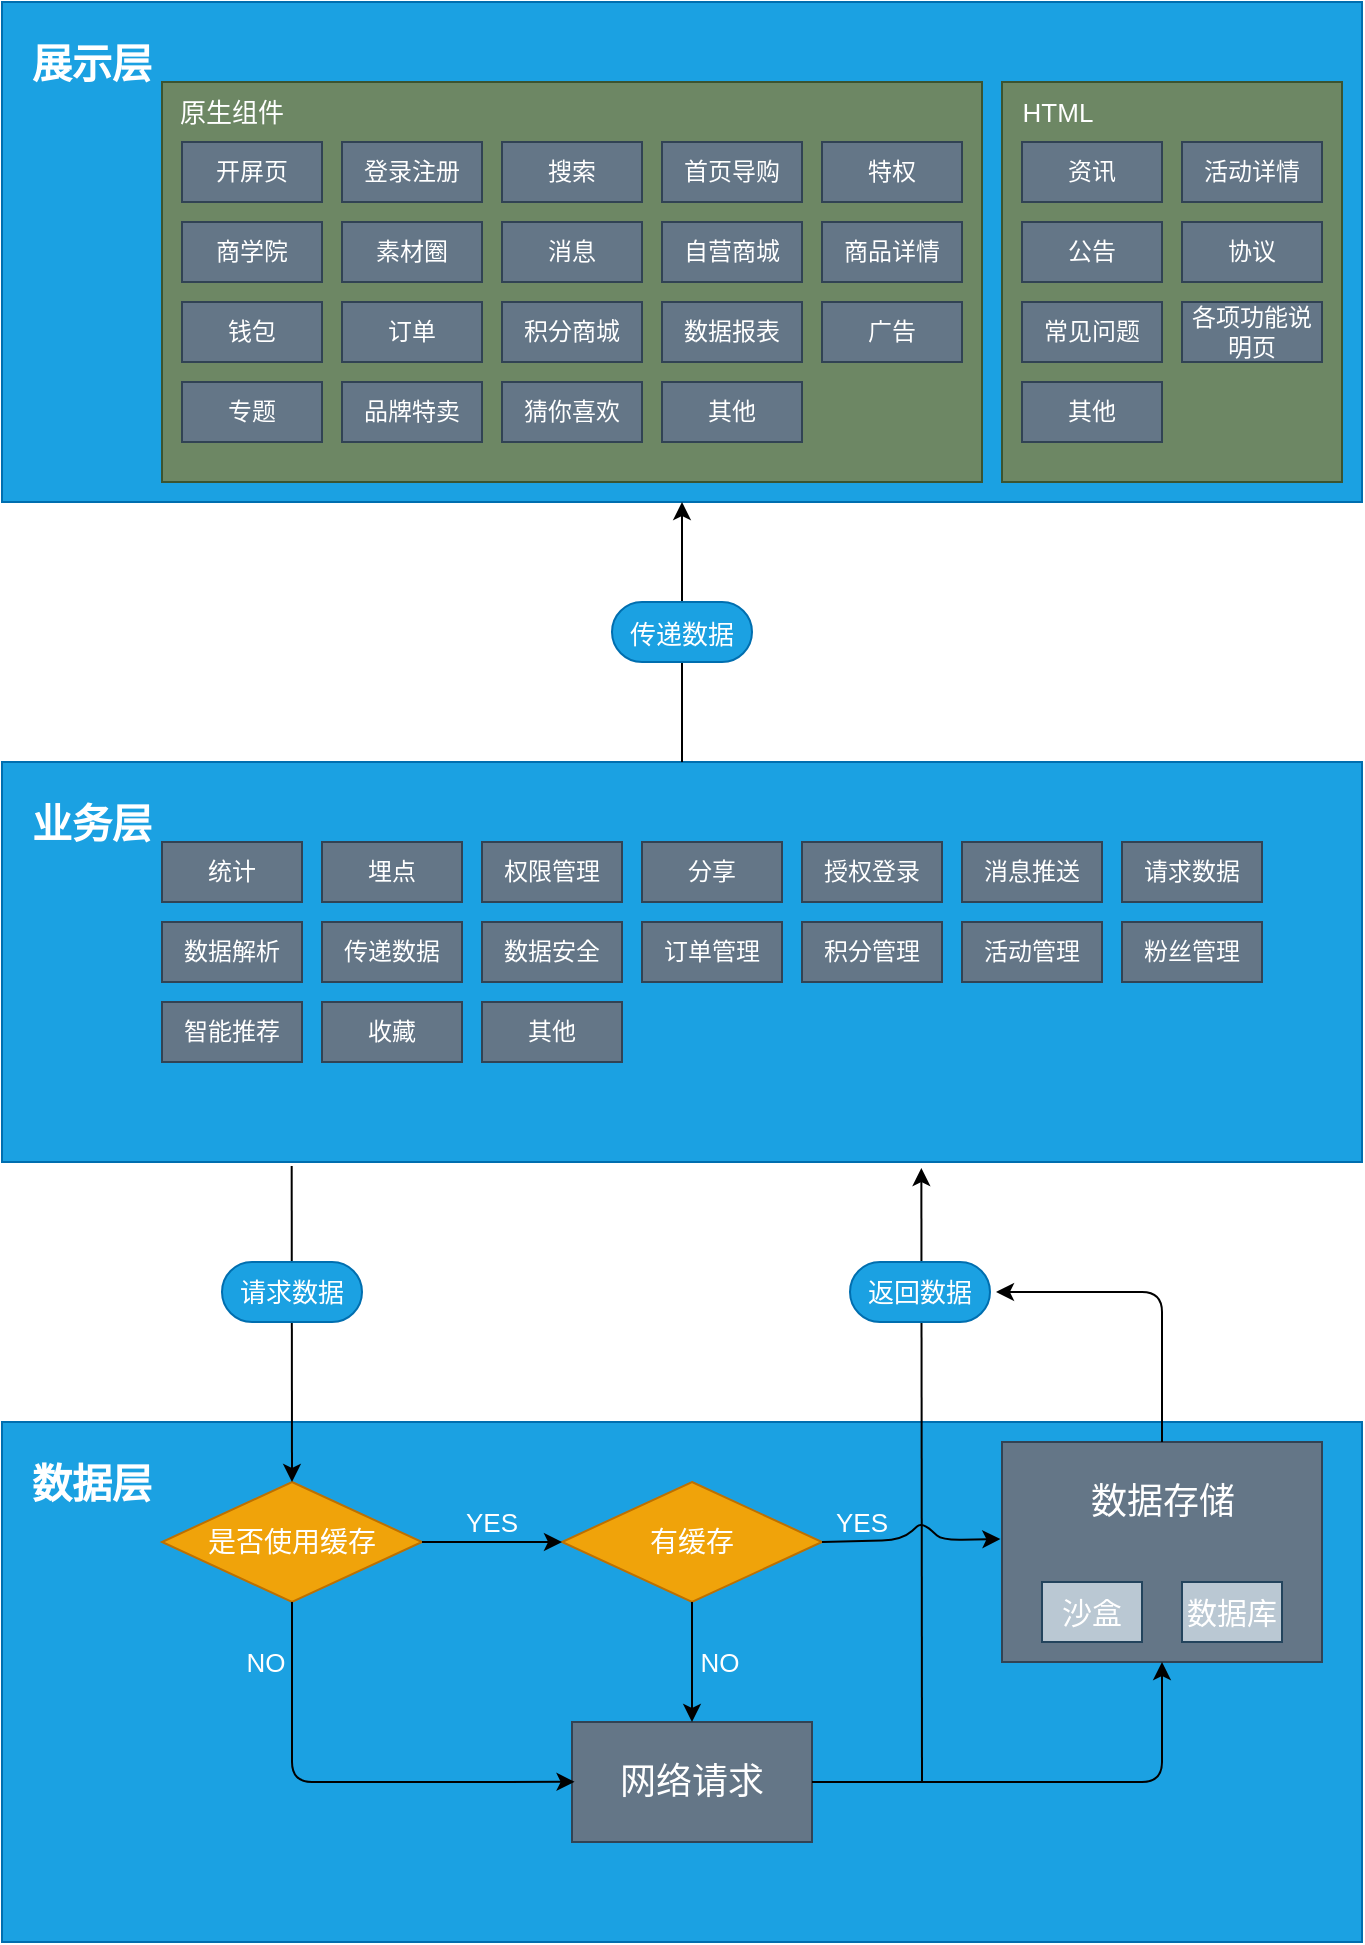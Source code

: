 <mxfile version="14.5.8" type="github">
  <diagram id="tvBMbFpT31evSggDGeiL" name="Page-1">
    <mxGraphModel dx="1031" dy="700" grid="1" gridSize="10" guides="1" tooltips="1" connect="1" arrows="1" fold="1" page="1" pageScale="1" pageWidth="827" pageHeight="1169" math="0" shadow="0">
      <root>
        <mxCell id="0" />
        <mxCell id="1" parent="0" />
        <mxCell id="vjG5bbd1AfI4QEYU4cQt-1" value="" style="rounded=0;whiteSpace=wrap;html=1;fillColor=#1ba1e2;strokeColor=#006EAF;fontColor=#ffffff;" parent="1" vertex="1">
          <mxGeometry x="80" y="90" width="680" height="250" as="geometry" />
        </mxCell>
        <mxCell id="vjG5bbd1AfI4QEYU4cQt-3" value="展示层" style="text;html=1;strokeColor=none;fillColor=none;align=center;verticalAlign=middle;whiteSpace=wrap;rounded=0;fontSize=20;fontColor=#FFFFFF;fontStyle=1" parent="1" vertex="1">
          <mxGeometry x="90" y="110" width="70" height="20" as="geometry" />
        </mxCell>
        <mxCell id="vjG5bbd1AfI4QEYU4cQt-4" value="" style="rounded=0;whiteSpace=wrap;html=1;fillColor=#1ba1e2;strokeColor=#006EAF;fontColor=#ffffff;" parent="1" vertex="1">
          <mxGeometry x="80" y="470" width="680" height="200" as="geometry" />
        </mxCell>
        <mxCell id="vjG5bbd1AfI4QEYU4cQt-5" value="" style="endArrow=classic;html=1;fontSize=18;fontColor=#FFFFFF;entryX=0.5;entryY=1;entryDx=0;entryDy=0;exitX=0.5;exitY=0;exitDx=0;exitDy=0;" parent="1" source="vjG5bbd1AfI4QEYU4cQt-4" target="vjG5bbd1AfI4QEYU4cQt-1" edge="1">
          <mxGeometry width="50" height="50" relative="1" as="geometry">
            <mxPoint x="420" y="460" as="sourcePoint" />
            <mxPoint x="380" y="400" as="targetPoint" />
          </mxGeometry>
        </mxCell>
        <mxCell id="vjG5bbd1AfI4QEYU4cQt-17" value="&lt;div&gt;业务层&lt;/div&gt;" style="text;html=1;strokeColor=none;fillColor=none;align=center;verticalAlign=middle;whiteSpace=wrap;rounded=0;fontSize=20;fontColor=#FFFFFF;fontStyle=1" parent="1" vertex="1">
          <mxGeometry x="90" y="490" width="70" height="20" as="geometry" />
        </mxCell>
        <mxCell id="vjG5bbd1AfI4QEYU4cQt-21" value="" style="rounded=0;whiteSpace=wrap;html=1;fillColor=#1ba1e2;strokeColor=#006EAF;fontColor=#ffffff;" parent="1" vertex="1">
          <mxGeometry x="80" y="800" width="680" height="260" as="geometry" />
        </mxCell>
        <mxCell id="vjG5bbd1AfI4QEYU4cQt-23" value="数据层" style="text;html=1;strokeColor=none;fillColor=none;align=center;verticalAlign=middle;whiteSpace=wrap;rounded=0;fontSize=20;fontColor=#FFFFFF;fontStyle=1" parent="1" vertex="1">
          <mxGeometry x="90" y="820" width="70" height="20" as="geometry" />
        </mxCell>
        <mxCell id="vjG5bbd1AfI4QEYU4cQt-24" value="是否使用缓存" style="rhombus;whiteSpace=wrap;html=1;fontSize=14;fillColor=#f0a30a;strokeColor=#BD7000;fontColor=#ffffff;" parent="1" vertex="1">
          <mxGeometry x="160" y="830" width="130" height="60" as="geometry" />
        </mxCell>
        <mxCell id="vjG5bbd1AfI4QEYU4cQt-26" value="&lt;div style=&quot;font-size: 14px;&quot;&gt;有缓存&lt;/div&gt;" style="rhombus;whiteSpace=wrap;html=1;fontSize=14;fillColor=#f0a30a;strokeColor=#BD7000;fontColor=#ffffff;" parent="1" vertex="1">
          <mxGeometry x="360" y="830" width="130" height="60" as="geometry" />
        </mxCell>
        <mxCell id="vjG5bbd1AfI4QEYU4cQt-28" value="" style="rounded=0;whiteSpace=wrap;html=1;fontSize=15;fontColor=#ffffff;fillColor=#647687;strokeColor=#314354;" parent="1" vertex="1">
          <mxGeometry x="580" y="810" width="160" height="110" as="geometry" />
        </mxCell>
        <mxCell id="vjG5bbd1AfI4QEYU4cQt-30" value="" style="endArrow=classic;html=1;fontSize=12;fontColor=#FFFFFF;entryX=0.5;entryY=0;entryDx=0;entryDy=0;exitX=0.213;exitY=1.01;exitDx=0;exitDy=0;exitPerimeter=0;" parent="1" source="vjG5bbd1AfI4QEYU4cQt-4" target="vjG5bbd1AfI4QEYU4cQt-24" edge="1">
          <mxGeometry width="50" height="50" relative="1" as="geometry">
            <mxPoint x="340" y="820" as="sourcePoint" />
            <mxPoint x="390" y="770" as="targetPoint" />
          </mxGeometry>
        </mxCell>
        <mxCell id="vjG5bbd1AfI4QEYU4cQt-31" value="" style="endArrow=classic;html=1;fontSize=12;fontColor=#FFFFFF;exitX=1;exitY=0.5;exitDx=0;exitDy=0;entryX=0;entryY=0.5;entryDx=0;entryDy=0;" parent="1" source="vjG5bbd1AfI4QEYU4cQt-24" target="vjG5bbd1AfI4QEYU4cQt-26" edge="1">
          <mxGeometry width="50" height="50" relative="1" as="geometry">
            <mxPoint x="340" y="820" as="sourcePoint" />
            <mxPoint x="390" y="770" as="targetPoint" />
          </mxGeometry>
        </mxCell>
        <mxCell id="vjG5bbd1AfI4QEYU4cQt-32" value="网络请求" style="rounded=0;whiteSpace=wrap;html=1;fontSize=18;fontColor=#ffffff;fillColor=#647687;strokeColor=#314354;" parent="1" vertex="1">
          <mxGeometry x="365" y="950" width="120" height="60" as="geometry" />
        </mxCell>
        <mxCell id="vjG5bbd1AfI4QEYU4cQt-34" value="" style="endArrow=classic;html=1;fontSize=18;fontColor=#FFFFFF;exitX=0.5;exitY=1;exitDx=0;exitDy=0;entryX=0.5;entryY=0;entryDx=0;entryDy=0;" parent="1" source="vjG5bbd1AfI4QEYU4cQt-26" target="vjG5bbd1AfI4QEYU4cQt-32" edge="1">
          <mxGeometry width="50" height="50" relative="1" as="geometry">
            <mxPoint x="340" y="820" as="sourcePoint" />
            <mxPoint x="390" y="770" as="targetPoint" />
          </mxGeometry>
        </mxCell>
        <mxCell id="vjG5bbd1AfI4QEYU4cQt-36" value="" style="endArrow=classic;html=1;fontSize=18;fontColor=#FFFFFF;entryX=0.421;entryY=0.692;entryDx=0;entryDy=0;entryPerimeter=0;exitX=0.5;exitY=1;exitDx=0;exitDy=0;" parent="1" source="vjG5bbd1AfI4QEYU4cQt-24" target="vjG5bbd1AfI4QEYU4cQt-21" edge="1">
          <mxGeometry width="50" height="50" relative="1" as="geometry">
            <mxPoint x="230" y="890" as="sourcePoint" />
            <mxPoint x="390" y="770" as="targetPoint" />
            <Array as="points">
              <mxPoint x="225" y="980" />
            </Array>
          </mxGeometry>
        </mxCell>
        <mxCell id="vjG5bbd1AfI4QEYU4cQt-37" value="" style="endArrow=classic;html=1;fontSize=18;fontColor=#FFFFFF;exitX=1;exitY=0.5;exitDx=0;exitDy=0;entryX=0.5;entryY=1;entryDx=0;entryDy=0;" parent="1" source="vjG5bbd1AfI4QEYU4cQt-32" target="vjG5bbd1AfI4QEYU4cQt-28" edge="1">
          <mxGeometry width="50" height="50" relative="1" as="geometry">
            <mxPoint x="340" y="820" as="sourcePoint" />
            <mxPoint x="390" y="770" as="targetPoint" />
            <Array as="points">
              <mxPoint x="660" y="980" />
            </Array>
          </mxGeometry>
        </mxCell>
        <mxCell id="vjG5bbd1AfI4QEYU4cQt-38" value="" style="endArrow=classic;html=1;fontSize=18;fontColor=#FFFFFF;entryX=0.676;entryY=1.015;entryDx=0;entryDy=0;entryPerimeter=0;" parent="1" target="vjG5bbd1AfI4QEYU4cQt-4" edge="1">
          <mxGeometry width="50" height="50" relative="1" as="geometry">
            <mxPoint x="540" y="980" as="sourcePoint" />
            <mxPoint x="390" y="770" as="targetPoint" />
          </mxGeometry>
        </mxCell>
        <mxCell id="vjG5bbd1AfI4QEYU4cQt-44" value="&lt;font style=&quot;font-size: 13px&quot;&gt;传递数据&lt;/font&gt;" style="rounded=1;whiteSpace=wrap;html=1;fontSize=18;fontColor=#ffffff;arcSize=50;fillColor=#1ba1e2;strokeColor=#006EAF;" parent="1" vertex="1">
          <mxGeometry x="385" y="390" width="70" height="30" as="geometry" />
        </mxCell>
        <mxCell id="vjG5bbd1AfI4QEYU4cQt-48" value="请求数据" style="rounded=1;whiteSpace=wrap;html=1;fontSize=13;fontColor=#ffffff;arcSize=50;fillColor=#1ba1e2;strokeColor=#006EAF;" parent="1" vertex="1">
          <mxGeometry x="190" y="720" width="70" height="30" as="geometry" />
        </mxCell>
        <mxCell id="vjG5bbd1AfI4QEYU4cQt-49" value="&lt;div style=&quot;font-size: 13px&quot;&gt;返回数据&lt;/div&gt;" style="rounded=1;whiteSpace=wrap;html=1;fontSize=18;fontColor=#ffffff;arcSize=50;fillColor=#1ba1e2;strokeColor=#006EAF;" parent="1" vertex="1">
          <mxGeometry x="504" y="720" width="70" height="30" as="geometry" />
        </mxCell>
        <mxCell id="vjG5bbd1AfI4QEYU4cQt-52" value="&lt;div&gt;YES&lt;/div&gt;" style="text;html=1;strokeColor=none;fillColor=none;align=center;verticalAlign=middle;whiteSpace=wrap;rounded=0;fontSize=13;fontColor=#FFFFFF;" parent="1" vertex="1">
          <mxGeometry x="300" y="840" width="50" height="20" as="geometry" />
        </mxCell>
        <mxCell id="vjG5bbd1AfI4QEYU4cQt-53" value="NO" style="text;html=1;strokeColor=none;fillColor=none;align=center;verticalAlign=middle;whiteSpace=wrap;rounded=0;fontSize=13;fontColor=#FFFFFF;" parent="1" vertex="1">
          <mxGeometry x="187" y="910" width="50" height="20" as="geometry" />
        </mxCell>
        <mxCell id="vjG5bbd1AfI4QEYU4cQt-54" value="NO" style="text;html=1;strokeColor=none;fillColor=none;align=center;verticalAlign=middle;whiteSpace=wrap;rounded=0;fontSize=13;fontColor=#FFFFFF;" parent="1" vertex="1">
          <mxGeometry x="414" y="910" width="50" height="20" as="geometry" />
        </mxCell>
        <mxCell id="vjG5bbd1AfI4QEYU4cQt-58" value="" style="endArrow=classic;html=1;fontSize=13;fontColor=#FFFFFF;exitX=1;exitY=0.5;exitDx=0;exitDy=0;verticalAlign=bottom;entryX=-0.005;entryY=0.441;entryDx=0;entryDy=0;entryPerimeter=0;" parent="1" source="vjG5bbd1AfI4QEYU4cQt-26" target="vjG5bbd1AfI4QEYU4cQt-28" edge="1">
          <mxGeometry relative="1" as="geometry">
            <mxPoint x="500" y="860" as="sourcePoint" />
            <mxPoint x="580" y="860" as="targetPoint" />
            <Array as="points">
              <mxPoint x="530" y="859" />
              <mxPoint x="540" y="850" />
              <mxPoint x="550" y="859" />
            </Array>
          </mxGeometry>
        </mxCell>
        <mxCell id="vjG5bbd1AfI4QEYU4cQt-60" value="&lt;div&gt;YES&lt;/div&gt;" style="text;html=1;strokeColor=none;fillColor=none;align=center;verticalAlign=middle;whiteSpace=wrap;rounded=0;fontSize=13;fontColor=#FFFFFF;" parent="1" vertex="1">
          <mxGeometry x="485" y="840" width="50" height="20" as="geometry" />
        </mxCell>
        <mxCell id="vjG5bbd1AfI4QEYU4cQt-61" value="数据存储" style="text;html=1;strokeColor=none;fillColor=none;align=center;verticalAlign=middle;whiteSpace=wrap;rounded=0;fontSize=18;fontColor=#FFFFFF;" parent="1" vertex="1">
          <mxGeometry x="622.5" y="830" width="75" height="20" as="geometry" />
        </mxCell>
        <mxCell id="vjG5bbd1AfI4QEYU4cQt-62" value="" style="endArrow=classic;html=1;fontSize=15;fontColor=#FFFFFF;exitX=0.5;exitY=0;exitDx=0;exitDy=0;" parent="1" source="vjG5bbd1AfI4QEYU4cQt-28" edge="1">
          <mxGeometry width="50" height="50" relative="1" as="geometry">
            <mxPoint x="600" y="760" as="sourcePoint" />
            <mxPoint x="577" y="735" as="targetPoint" />
            <Array as="points">
              <mxPoint x="660" y="735" />
            </Array>
          </mxGeometry>
        </mxCell>
        <mxCell id="vjG5bbd1AfI4QEYU4cQt-64" value="&lt;div&gt;沙盒&lt;/div&gt;" style="rounded=0;whiteSpace=wrap;html=1;labelBackgroundColor=none;fontSize=15;fillColor=#bac8d3;strokeColor=#23445d;fontColor=#FFFFFF;" parent="1" vertex="1">
          <mxGeometry x="600" y="880" width="50" height="30" as="geometry" />
        </mxCell>
        <mxCell id="vjG5bbd1AfI4QEYU4cQt-65" value="数据库" style="rounded=0;whiteSpace=wrap;html=1;labelBackgroundColor=none;fontSize=15;fillColor=#bac8d3;strokeColor=#23445d;fontColor=#FFFFFF;" parent="1" vertex="1">
          <mxGeometry x="670" y="880" width="50" height="30" as="geometry" />
        </mxCell>
        <mxCell id="PuL-V4dSkdKhYyvplN48-1" value="统计" style="rounded=0;whiteSpace=wrap;html=1;fillColor=#647687;strokeColor=#314354;fontColor=#ffffff;" vertex="1" parent="1">
          <mxGeometry x="160" y="510" width="70" height="30" as="geometry" />
        </mxCell>
        <mxCell id="PuL-V4dSkdKhYyvplN48-2" value="埋点" style="rounded=0;whiteSpace=wrap;html=1;fillColor=#647687;strokeColor=#314354;fontColor=#ffffff;" vertex="1" parent="1">
          <mxGeometry x="240" y="510" width="70" height="30" as="geometry" />
        </mxCell>
        <mxCell id="PuL-V4dSkdKhYyvplN48-7" value="权限管理" style="rounded=0;whiteSpace=wrap;html=1;fillColor=#647687;strokeColor=#314354;fontColor=#ffffff;" vertex="1" parent="1">
          <mxGeometry x="320" y="510" width="70" height="30" as="geometry" />
        </mxCell>
        <mxCell id="PuL-V4dSkdKhYyvplN48-8" value="数据解析" style="rounded=0;whiteSpace=wrap;html=1;fillColor=#647687;strokeColor=#314354;fontColor=#ffffff;" vertex="1" parent="1">
          <mxGeometry x="160" y="550" width="70" height="30" as="geometry" />
        </mxCell>
        <mxCell id="PuL-V4dSkdKhYyvplN48-9" value="传递数据" style="rounded=0;whiteSpace=wrap;html=1;fillColor=#647687;strokeColor=#314354;fontColor=#ffffff;" vertex="1" parent="1">
          <mxGeometry x="240" y="550" width="70" height="30" as="geometry" />
        </mxCell>
        <mxCell id="PuL-V4dSkdKhYyvplN48-10" value="数据安全" style="rounded=0;whiteSpace=wrap;html=1;fillColor=#647687;strokeColor=#314354;fontColor=#ffffff;" vertex="1" parent="1">
          <mxGeometry x="320" y="550" width="70" height="30" as="geometry" />
        </mxCell>
        <mxCell id="PuL-V4dSkdKhYyvplN48-11" value="智能推荐" style="rounded=0;whiteSpace=wrap;html=1;fillColor=#647687;strokeColor=#314354;fontColor=#ffffff;" vertex="1" parent="1">
          <mxGeometry x="160" y="590" width="70" height="30" as="geometry" />
        </mxCell>
        <mxCell id="PuL-V4dSkdKhYyvplN48-12" value="分享" style="rounded=0;whiteSpace=wrap;html=1;fillColor=#647687;strokeColor=#314354;fontColor=#ffffff;" vertex="1" parent="1">
          <mxGeometry x="400" y="510" width="70" height="30" as="geometry" />
        </mxCell>
        <mxCell id="PuL-V4dSkdKhYyvplN48-13" value="授权登录" style="rounded=0;whiteSpace=wrap;html=1;fillColor=#647687;strokeColor=#314354;fontColor=#ffffff;" vertex="1" parent="1">
          <mxGeometry x="480" y="510" width="70" height="30" as="geometry" />
        </mxCell>
        <mxCell id="PuL-V4dSkdKhYyvplN48-14" value="订单管理" style="rounded=0;whiteSpace=wrap;html=1;fillColor=#647687;strokeColor=#314354;fontColor=#ffffff;" vertex="1" parent="1">
          <mxGeometry x="400" y="550" width="70" height="30" as="geometry" />
        </mxCell>
        <mxCell id="PuL-V4dSkdKhYyvplN48-15" value="积分管理" style="rounded=0;whiteSpace=wrap;html=1;fillColor=#647687;strokeColor=#314354;fontColor=#ffffff;" vertex="1" parent="1">
          <mxGeometry x="480" y="550" width="70" height="30" as="geometry" />
        </mxCell>
        <mxCell id="PuL-V4dSkdKhYyvplN48-16" value="消息推送" style="rounded=0;whiteSpace=wrap;html=1;fillColor=#647687;strokeColor=#314354;fontColor=#ffffff;" vertex="1" parent="1">
          <mxGeometry x="560" y="510" width="70" height="30" as="geometry" />
        </mxCell>
        <mxCell id="PuL-V4dSkdKhYyvplN48-17" value="请求数据" style="rounded=0;whiteSpace=wrap;html=1;fillColor=#647687;strokeColor=#314354;fontColor=#ffffff;" vertex="1" parent="1">
          <mxGeometry x="640" y="510" width="70" height="30" as="geometry" />
        </mxCell>
        <mxCell id="PuL-V4dSkdKhYyvplN48-18" value="活动管理" style="rounded=0;whiteSpace=wrap;html=1;fillColor=#647687;strokeColor=#314354;fontColor=#ffffff;" vertex="1" parent="1">
          <mxGeometry x="560" y="550" width="70" height="30" as="geometry" />
        </mxCell>
        <mxCell id="PuL-V4dSkdKhYyvplN48-19" value="粉丝管理" style="rounded=0;whiteSpace=wrap;html=1;fillColor=#647687;strokeColor=#314354;fontColor=#ffffff;" vertex="1" parent="1">
          <mxGeometry x="640" y="550" width="70" height="30" as="geometry" />
        </mxCell>
        <mxCell id="PuL-V4dSkdKhYyvplN48-20" value="收藏" style="rounded=0;whiteSpace=wrap;html=1;fillColor=#647687;strokeColor=#314354;fontColor=#ffffff;" vertex="1" parent="1">
          <mxGeometry x="240" y="590" width="70" height="30" as="geometry" />
        </mxCell>
        <mxCell id="PuL-V4dSkdKhYyvplN48-21" value="其他" style="rounded=0;whiteSpace=wrap;html=1;fillColor=#647687;strokeColor=#314354;fontColor=#ffffff;" vertex="1" parent="1">
          <mxGeometry x="320" y="590" width="70" height="30" as="geometry" />
        </mxCell>
        <mxCell id="PuL-V4dSkdKhYyvplN48-22" value="" style="rounded=0;whiteSpace=wrap;html=1;fillColor=#6d8764;strokeColor=#3A5431;fontColor=#ffffff;" vertex="1" parent="1">
          <mxGeometry x="160" y="130" width="410" height="200" as="geometry" />
        </mxCell>
        <mxCell id="PuL-V4dSkdKhYyvplN48-23" value="" style="rounded=0;whiteSpace=wrap;html=1;fillColor=#6d8764;strokeColor=#3A5431;fontColor=#ffffff;" vertex="1" parent="1">
          <mxGeometry x="580" y="130" width="170" height="200" as="geometry" />
        </mxCell>
        <mxCell id="PuL-V4dSkdKhYyvplN48-25" value="原生组件" style="text;html=1;strokeColor=none;fillColor=none;align=center;verticalAlign=middle;whiteSpace=wrap;rounded=0;fontSize=13;fontColor=#FFFFFF;" vertex="1" parent="1">
          <mxGeometry x="160" y="130" width="70" height="30" as="geometry" />
        </mxCell>
        <mxCell id="PuL-V4dSkdKhYyvplN48-26" value="HTML" style="text;html=1;strokeColor=none;fillColor=none;align=center;verticalAlign=middle;whiteSpace=wrap;rounded=0;fontSize=13;fontColor=#FFFFFF;" vertex="1" parent="1">
          <mxGeometry x="574" y="130" width="68" height="30" as="geometry" />
        </mxCell>
        <mxCell id="PuL-V4dSkdKhYyvplN48-27" value="开屏页" style="rounded=0;whiteSpace=wrap;html=1;fillColor=#647687;strokeColor=#314354;fontColor=#ffffff;" vertex="1" parent="1">
          <mxGeometry x="170" y="160" width="70" height="30" as="geometry" />
        </mxCell>
        <mxCell id="PuL-V4dSkdKhYyvplN48-28" value="登录注册" style="rounded=0;whiteSpace=wrap;html=1;fillColor=#647687;strokeColor=#314354;fontColor=#ffffff;" vertex="1" parent="1">
          <mxGeometry x="250" y="160" width="70" height="30" as="geometry" />
        </mxCell>
        <mxCell id="PuL-V4dSkdKhYyvplN48-29" value="搜索" style="rounded=0;whiteSpace=wrap;html=1;fillColor=#647687;strokeColor=#314354;fontColor=#ffffff;" vertex="1" parent="1">
          <mxGeometry x="330" y="160" width="70" height="30" as="geometry" />
        </mxCell>
        <mxCell id="PuL-V4dSkdKhYyvplN48-30" value="首页导购" style="rounded=0;whiteSpace=wrap;html=1;fillColor=#647687;strokeColor=#314354;fontColor=#ffffff;" vertex="1" parent="1">
          <mxGeometry x="410" y="160" width="70" height="30" as="geometry" />
        </mxCell>
        <mxCell id="PuL-V4dSkdKhYyvplN48-47" value="特权" style="rounded=0;whiteSpace=wrap;html=1;fillColor=#647687;strokeColor=#314354;fontColor=#ffffff;" vertex="1" parent="1">
          <mxGeometry x="490" y="160" width="70" height="30" as="geometry" />
        </mxCell>
        <mxCell id="PuL-V4dSkdKhYyvplN48-48" value="商学院" style="rounded=0;whiteSpace=wrap;html=1;fillColor=#647687;strokeColor=#314354;fontColor=#ffffff;" vertex="1" parent="1">
          <mxGeometry x="170" y="200" width="70" height="30" as="geometry" />
        </mxCell>
        <mxCell id="PuL-V4dSkdKhYyvplN48-49" value="素材圈" style="rounded=0;whiteSpace=wrap;html=1;fillColor=#647687;strokeColor=#314354;fontColor=#ffffff;" vertex="1" parent="1">
          <mxGeometry x="250" y="200" width="70" height="30" as="geometry" />
        </mxCell>
        <mxCell id="PuL-V4dSkdKhYyvplN48-50" value="消息" style="rounded=0;whiteSpace=wrap;html=1;fillColor=#647687;strokeColor=#314354;fontColor=#ffffff;" vertex="1" parent="1">
          <mxGeometry x="330" y="200" width="70" height="30" as="geometry" />
        </mxCell>
        <mxCell id="PuL-V4dSkdKhYyvplN48-51" value="自营商城" style="rounded=0;whiteSpace=wrap;html=1;fillColor=#647687;strokeColor=#314354;fontColor=#ffffff;" vertex="1" parent="1">
          <mxGeometry x="410" y="200" width="70" height="30" as="geometry" />
        </mxCell>
        <mxCell id="PuL-V4dSkdKhYyvplN48-52" value="商品详情" style="rounded=0;whiteSpace=wrap;html=1;fillColor=#647687;strokeColor=#314354;fontColor=#ffffff;" vertex="1" parent="1">
          <mxGeometry x="490" y="200" width="70" height="30" as="geometry" />
        </mxCell>
        <mxCell id="PuL-V4dSkdKhYyvplN48-53" value="钱包" style="rounded=0;whiteSpace=wrap;html=1;fillColor=#647687;strokeColor=#314354;fontColor=#ffffff;" vertex="1" parent="1">
          <mxGeometry x="170" y="240" width="70" height="30" as="geometry" />
        </mxCell>
        <mxCell id="PuL-V4dSkdKhYyvplN48-54" value="资讯" style="rounded=0;whiteSpace=wrap;html=1;fillColor=#647687;strokeColor=#314354;fontColor=#ffffff;" vertex="1" parent="1">
          <mxGeometry x="590" y="160" width="70" height="30" as="geometry" />
        </mxCell>
        <mxCell id="PuL-V4dSkdKhYyvplN48-55" value="活动详情" style="rounded=0;whiteSpace=wrap;html=1;fillColor=#647687;strokeColor=#314354;fontColor=#ffffff;" vertex="1" parent="1">
          <mxGeometry x="670" y="160" width="70" height="30" as="geometry" />
        </mxCell>
        <mxCell id="PuL-V4dSkdKhYyvplN48-56" value="公告" style="rounded=0;whiteSpace=wrap;html=1;fillColor=#647687;strokeColor=#314354;fontColor=#ffffff;" vertex="1" parent="1">
          <mxGeometry x="590" y="200" width="70" height="30" as="geometry" />
        </mxCell>
        <mxCell id="PuL-V4dSkdKhYyvplN48-57" value="协议" style="rounded=0;whiteSpace=wrap;html=1;fillColor=#647687;strokeColor=#314354;fontColor=#ffffff;" vertex="1" parent="1">
          <mxGeometry x="670" y="200" width="70" height="30" as="geometry" />
        </mxCell>
        <mxCell id="PuL-V4dSkdKhYyvplN48-58" value="常见问题" style="rounded=0;whiteSpace=wrap;html=1;fillColor=#647687;strokeColor=#314354;fontColor=#ffffff;" vertex="1" parent="1">
          <mxGeometry x="590" y="240" width="70" height="30" as="geometry" />
        </mxCell>
        <mxCell id="PuL-V4dSkdKhYyvplN48-59" value="各项功能说明页" style="rounded=0;whiteSpace=wrap;html=1;fillColor=#647687;strokeColor=#314354;fontColor=#ffffff;" vertex="1" parent="1">
          <mxGeometry x="670" y="240" width="70" height="30" as="geometry" />
        </mxCell>
        <mxCell id="PuL-V4dSkdKhYyvplN48-60" value="其他" style="rounded=0;whiteSpace=wrap;html=1;fillColor=#647687;strokeColor=#314354;fontColor=#ffffff;" vertex="1" parent="1">
          <mxGeometry x="590" y="280" width="70" height="30" as="geometry" />
        </mxCell>
        <mxCell id="PuL-V4dSkdKhYyvplN48-61" value="专题" style="rounded=0;whiteSpace=wrap;html=1;fillColor=#647687;strokeColor=#314354;fontColor=#ffffff;" vertex="1" parent="1">
          <mxGeometry x="170" y="280" width="70" height="30" as="geometry" />
        </mxCell>
        <mxCell id="PuL-V4dSkdKhYyvplN48-84" value="订单" style="rounded=0;whiteSpace=wrap;html=1;fillColor=#647687;strokeColor=#314354;fontColor=#ffffff;" vertex="1" parent="1">
          <mxGeometry x="250" y="240" width="70" height="30" as="geometry" />
        </mxCell>
        <mxCell id="PuL-V4dSkdKhYyvplN48-85" value="积分商城" style="rounded=0;whiteSpace=wrap;html=1;fillColor=#647687;strokeColor=#314354;fontColor=#ffffff;" vertex="1" parent="1">
          <mxGeometry x="330" y="240" width="70" height="30" as="geometry" />
        </mxCell>
        <mxCell id="PuL-V4dSkdKhYyvplN48-88" value="数据报表" style="rounded=0;whiteSpace=wrap;html=1;fillColor=#647687;strokeColor=#314354;fontColor=#ffffff;" vertex="1" parent="1">
          <mxGeometry x="410" y="240" width="70" height="30" as="geometry" />
        </mxCell>
        <mxCell id="PuL-V4dSkdKhYyvplN48-89" value="广告" style="rounded=0;whiteSpace=wrap;html=1;fillColor=#647687;strokeColor=#314354;fontColor=#ffffff;" vertex="1" parent="1">
          <mxGeometry x="490" y="240" width="70" height="30" as="geometry" />
        </mxCell>
        <mxCell id="PuL-V4dSkdKhYyvplN48-90" value="品牌特卖" style="rounded=0;whiteSpace=wrap;html=1;fillColor=#647687;strokeColor=#314354;fontColor=#ffffff;" vertex="1" parent="1">
          <mxGeometry x="250" y="280" width="70" height="30" as="geometry" />
        </mxCell>
        <mxCell id="PuL-V4dSkdKhYyvplN48-98" value="猜你喜欢" style="rounded=0;whiteSpace=wrap;html=1;fillColor=#647687;strokeColor=#314354;fontColor=#ffffff;" vertex="1" parent="1">
          <mxGeometry x="330" y="280" width="70" height="30" as="geometry" />
        </mxCell>
        <mxCell id="PuL-V4dSkdKhYyvplN48-99" value="其他" style="rounded=0;whiteSpace=wrap;html=1;fillColor=#647687;strokeColor=#314354;fontColor=#ffffff;" vertex="1" parent="1">
          <mxGeometry x="410" y="280" width="70" height="30" as="geometry" />
        </mxCell>
      </root>
    </mxGraphModel>
  </diagram>
</mxfile>

